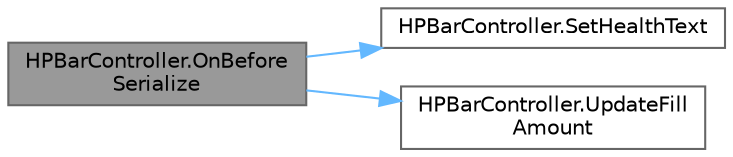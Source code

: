 digraph "HPBarController.OnBeforeSerialize"
{
 // LATEX_PDF_SIZE
  bgcolor="transparent";
  edge [fontname=Helvetica,fontsize=10,labelfontname=Helvetica,labelfontsize=10];
  node [fontname=Helvetica,fontsize=10,shape=box,height=0.2,width=0.4];
  rankdir="LR";
  Node1 [id="Node000001",label="HPBarController.OnBefore\lSerialize",height=0.2,width=0.4,color="gray40", fillcolor="grey60", style="filled", fontcolor="black",tooltip="インスペクターで値を変更した時に呼ばれる（保存前）"];
  Node1 -> Node2 [id="edge3_Node000001_Node000002",color="steelblue1",style="solid",tooltip=" "];
  Node2 [id="Node000002",label="HPBarController.SetHealthText",height=0.2,width=0.4,color="grey40", fillcolor="white", style="filled",URL="$class_h_p_bar_controller.html#a3e1d194fa9ca6daba74ca05d441d4af4",tooltip=" "];
  Node1 -> Node3 [id="edge4_Node000001_Node000003",color="steelblue1",style="solid",tooltip=" "];
  Node3 [id="Node000003",label="HPBarController.UpdateFill\lAmount",height=0.2,width=0.4,color="grey40", fillcolor="white", style="filled",URL="$class_h_p_bar_controller.html#a8f7015e8dfa9da469bff77dbcbb3e826",tooltip=" "];
}
